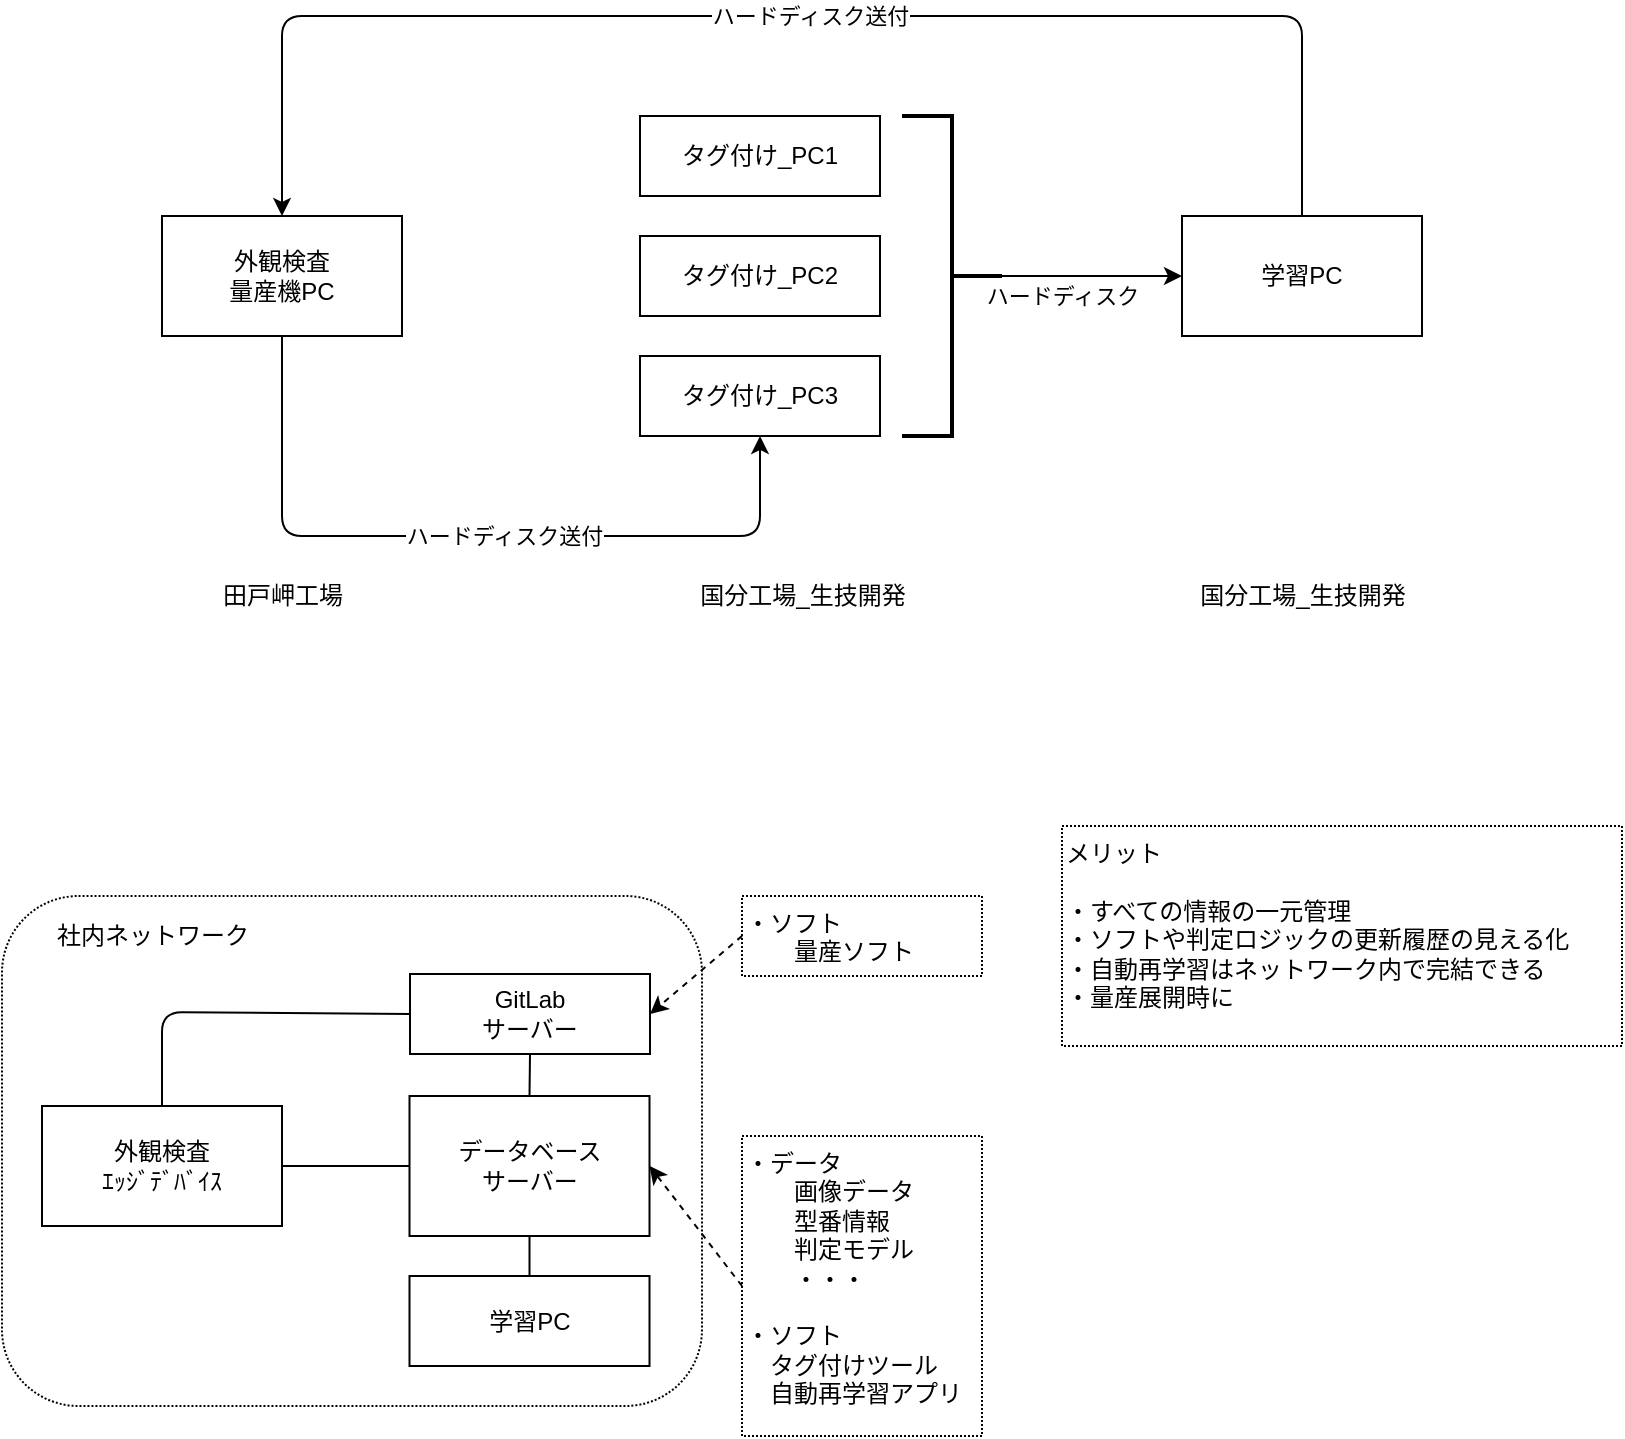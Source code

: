 <mxfile version="14.5.3" type="github">
  <diagram id="zSGuNCVuyLexyMfJzmde" name="ページ1">
    <mxGraphModel dx="1038" dy="548" grid="1" gridSize="10" guides="1" tooltips="1" connect="1" arrows="1" fold="1" page="1" pageScale="1" pageWidth="827" pageHeight="1169" math="0" shadow="0">
      <root>
        <mxCell id="0" />
        <mxCell id="1" parent="0" />
        <mxCell id="Tm7CqngPH54pWnZSqlNK-62" value="" style="rounded=1;whiteSpace=wrap;html=1;dashed=1;dashPattern=1 1;align=left;" parent="1" vertex="1">
          <mxGeometry x="40" y="500" width="350" height="255" as="geometry" />
        </mxCell>
        <mxCell id="Tm7CqngPH54pWnZSqlNK-1" value="外観検査&lt;br&gt;量産機PC" style="rounded=0;whiteSpace=wrap;html=1;" parent="1" vertex="1">
          <mxGeometry x="120" y="160" width="120" height="60" as="geometry" />
        </mxCell>
        <mxCell id="Tm7CqngPH54pWnZSqlNK-3" value="タグ付け_PC1" style="rounded=0;whiteSpace=wrap;html=1;" parent="1" vertex="1">
          <mxGeometry x="359" y="110" width="120" height="40" as="geometry" />
        </mxCell>
        <mxCell id="Tm7CqngPH54pWnZSqlNK-6" value="タグ付け_PC2" style="rounded=0;whiteSpace=wrap;html=1;" parent="1" vertex="1">
          <mxGeometry x="359" y="170" width="120" height="40" as="geometry" />
        </mxCell>
        <mxCell id="Tm7CqngPH54pWnZSqlNK-7" value="タグ付け_PC3" style="rounded=0;whiteSpace=wrap;html=1;" parent="1" vertex="1">
          <mxGeometry x="359" y="230" width="120" height="40" as="geometry" />
        </mxCell>
        <mxCell id="Tm7CqngPH54pWnZSqlNK-8" value="学習PC" style="rounded=0;whiteSpace=wrap;html=1;" parent="1" vertex="1">
          <mxGeometry x="630" y="160" width="120" height="60" as="geometry" />
        </mxCell>
        <mxCell id="Tm7CqngPH54pWnZSqlNK-9" value="田戸岬工場" style="text;html=1;align=center;verticalAlign=middle;resizable=0;points=[];autosize=1;" parent="1" vertex="1">
          <mxGeometry x="140" y="340" width="80" height="20" as="geometry" />
        </mxCell>
        <mxCell id="Tm7CqngPH54pWnZSqlNK-10" value="国分工場_生技開発" style="text;html=1;align=center;verticalAlign=middle;resizable=0;points=[];autosize=1;" parent="1" vertex="1">
          <mxGeometry x="380" y="340" width="120" height="20" as="geometry" />
        </mxCell>
        <mxCell id="Tm7CqngPH54pWnZSqlNK-12" value="" style="endArrow=classic;html=1;exitX=0.5;exitY=1;exitDx=0;exitDy=0;entryX=0.5;entryY=1;entryDx=0;entryDy=0;" parent="1" source="Tm7CqngPH54pWnZSqlNK-1" target="Tm7CqngPH54pWnZSqlNK-7" edge="1">
          <mxGeometry relative="1" as="geometry">
            <mxPoint x="370" y="250" as="sourcePoint" />
            <mxPoint x="470" y="250" as="targetPoint" />
            <Array as="points">
              <mxPoint x="180" y="320" />
              <mxPoint x="419" y="320" />
            </Array>
          </mxGeometry>
        </mxCell>
        <mxCell id="Tm7CqngPH54pWnZSqlNK-13" value="ハードディスク送付" style="edgeLabel;resizable=0;html=1;align=center;verticalAlign=middle;" parent="Tm7CqngPH54pWnZSqlNK-12" connectable="0" vertex="1">
          <mxGeometry relative="1" as="geometry">
            <mxPoint x="15.83" as="offset" />
          </mxGeometry>
        </mxCell>
        <mxCell id="Tm7CqngPH54pWnZSqlNK-15" value="" style="strokeWidth=2;html=1;shape=mxgraph.flowchart.annotation_2;align=left;labelPosition=right;pointerEvents=1;direction=west;" parent="1" vertex="1">
          <mxGeometry x="490" y="110" width="50" height="160" as="geometry" />
        </mxCell>
        <mxCell id="Tm7CqngPH54pWnZSqlNK-16" value="" style="endArrow=classic;html=1;exitX=0;exitY=0.5;exitDx=0;exitDy=0;exitPerimeter=0;entryX=0;entryY=0.5;entryDx=0;entryDy=0;" parent="1" source="Tm7CqngPH54pWnZSqlNK-15" target="Tm7CqngPH54pWnZSqlNK-8" edge="1">
          <mxGeometry width="50" height="50" relative="1" as="geometry">
            <mxPoint x="390" y="120" as="sourcePoint" />
            <mxPoint x="440" y="70" as="targetPoint" />
          </mxGeometry>
        </mxCell>
        <mxCell id="Tm7CqngPH54pWnZSqlNK-17" value="" style="endArrow=classic;html=1;exitX=0.5;exitY=0;exitDx=0;exitDy=0;entryX=0.5;entryY=0;entryDx=0;entryDy=0;" parent="1" source="Tm7CqngPH54pWnZSqlNK-8" target="Tm7CqngPH54pWnZSqlNK-1" edge="1">
          <mxGeometry width="50" height="50" relative="1" as="geometry">
            <mxPoint x="390" y="120" as="sourcePoint" />
            <mxPoint x="440" y="70" as="targetPoint" />
            <Array as="points">
              <mxPoint x="690" y="60" />
              <mxPoint x="180" y="60" />
            </Array>
          </mxGeometry>
        </mxCell>
        <mxCell id="Tm7CqngPH54pWnZSqlNK-18" value="ハードディスク送付" style="edgeLabel;html=1;align=center;verticalAlign=middle;resizable=0;points=[];" parent="Tm7CqngPH54pWnZSqlNK-17" vertex="1" connectable="0">
          <mxGeometry x="-0.026" relative="1" as="geometry">
            <mxPoint as="offset" />
          </mxGeometry>
        </mxCell>
        <mxCell id="Tm7CqngPH54pWnZSqlNK-20" value="国分工場_生技開発" style="text;html=1;align=center;verticalAlign=middle;resizable=0;points=[];autosize=1;" parent="1" vertex="1">
          <mxGeometry x="630" y="340" width="120" height="20" as="geometry" />
        </mxCell>
        <mxCell id="Tm7CqngPH54pWnZSqlNK-21" value="外観検査&lt;br&gt;ｴｯｼﾞﾃﾞﾊﾞｲｽ" style="rounded=0;whiteSpace=wrap;html=1;" parent="1" vertex="1">
          <mxGeometry x="60" y="605" width="120" height="60" as="geometry" />
        </mxCell>
        <mxCell id="Tm7CqngPH54pWnZSqlNK-22" value="データベース&lt;br&gt;サーバー" style="rounded=0;whiteSpace=wrap;html=1;" parent="1" vertex="1">
          <mxGeometry x="243.75" y="600" width="120" height="70" as="geometry" />
        </mxCell>
        <mxCell id="Tm7CqngPH54pWnZSqlNK-23" value="学習PC" style="rounded=0;whiteSpace=wrap;html=1;" parent="1" vertex="1">
          <mxGeometry x="243.75" y="690" width="120" height="45" as="geometry" />
        </mxCell>
        <mxCell id="Tm7CqngPH54pWnZSqlNK-24" value="GitLab&lt;br&gt;サーバー" style="rounded=0;whiteSpace=wrap;html=1;" parent="1" vertex="1">
          <mxGeometry x="244" y="539" width="120" height="40" as="geometry" />
        </mxCell>
        <mxCell id="Tm7CqngPH54pWnZSqlNK-25" value="ハードディスク" style="edgeLabel;html=1;align=center;verticalAlign=middle;resizable=0;points=[];" parent="1" vertex="1" connectable="0">
          <mxGeometry x="569.996" y="200.0" as="geometry" />
        </mxCell>
        <mxCell id="Tm7CqngPH54pWnZSqlNK-37" value="" style="endArrow=none;html=1;exitX=1;exitY=0.5;exitDx=0;exitDy=0;entryX=0;entryY=0.5;entryDx=0;entryDy=0;" parent="1" source="Tm7CqngPH54pWnZSqlNK-21" target="Tm7CqngPH54pWnZSqlNK-22" edge="1">
          <mxGeometry width="50" height="50" relative="1" as="geometry">
            <mxPoint x="122.75" y="635" as="sourcePoint" />
            <mxPoint x="172.75" y="585" as="targetPoint" />
          </mxGeometry>
        </mxCell>
        <mxCell id="Tm7CqngPH54pWnZSqlNK-47" value="" style="endArrow=none;html=1;entryX=0.5;entryY=1;entryDx=0;entryDy=0;" parent="1" source="Tm7CqngPH54pWnZSqlNK-23" target="Tm7CqngPH54pWnZSqlNK-22" edge="1">
          <mxGeometry width="50" height="50" relative="1" as="geometry">
            <mxPoint x="133.75" y="835" as="sourcePoint" />
            <mxPoint x="183.75" y="785" as="targetPoint" />
          </mxGeometry>
        </mxCell>
        <mxCell id="Tm7CqngPH54pWnZSqlNK-55" value="・データ&lt;br&gt;　　画像データ&lt;br&gt;　　型番情報&lt;br&gt;　　判定モデル&lt;br&gt;　　・・・&lt;br&gt;&lt;br&gt;・ソフト&lt;br&gt;　タグ付けツール&lt;br&gt;　自動再学習アプリ" style="rounded=0;whiteSpace=wrap;html=1;align=left;verticalAlign=top;dashed=1;dashPattern=1 1;" parent="1" vertex="1">
          <mxGeometry x="410" y="620" width="120" height="150" as="geometry" />
        </mxCell>
        <mxCell id="Tm7CqngPH54pWnZSqlNK-57" value="" style="endArrow=none;html=1;exitX=0;exitY=0.5;exitDx=0;exitDy=0;entryX=0.5;entryY=0;entryDx=0;entryDy=0;" parent="1" source="Tm7CqngPH54pWnZSqlNK-24" target="Tm7CqngPH54pWnZSqlNK-21" edge="1">
          <mxGeometry width="50" height="50" relative="1" as="geometry">
            <mxPoint x="384.25" y="590" as="sourcePoint" />
            <mxPoint x="434.25" y="540" as="targetPoint" />
            <Array as="points">
              <mxPoint x="120" y="558" />
            </Array>
          </mxGeometry>
        </mxCell>
        <mxCell id="Tm7CqngPH54pWnZSqlNK-60" value="" style="endArrow=classic;html=1;entryX=1;entryY=0.5;entryDx=0;entryDy=0;exitX=0;exitY=0.5;exitDx=0;exitDy=0;dashed=1;" parent="1" source="Tm7CqngPH54pWnZSqlNK-55" target="Tm7CqngPH54pWnZSqlNK-22" edge="1">
          <mxGeometry width="50" height="50" relative="1" as="geometry">
            <mxPoint x="384.25" y="580" as="sourcePoint" />
            <mxPoint x="434.25" y="530" as="targetPoint" />
          </mxGeometry>
        </mxCell>
        <mxCell id="Tm7CqngPH54pWnZSqlNK-63" value="社内ネットワーク" style="text;html=1;align=center;verticalAlign=middle;resizable=0;points=[];autosize=1;" parent="1" vertex="1">
          <mxGeometry x="60" y="510" width="110" height="20" as="geometry" />
        </mxCell>
        <mxCell id="Tm7CqngPH54pWnZSqlNK-66" style="edgeStyle=orthogonalEdgeStyle;rounded=0;orthogonalLoop=1;jettySize=auto;html=1;exitX=0.5;exitY=1;exitDx=0;exitDy=0;dashed=1;" parent="1" source="Tm7CqngPH54pWnZSqlNK-23" target="Tm7CqngPH54pWnZSqlNK-23" edge="1">
          <mxGeometry relative="1" as="geometry" />
        </mxCell>
        <mxCell id="Tm7CqngPH54pWnZSqlNK-69" value="" style="endArrow=none;html=1;entryX=0.5;entryY=1;entryDx=0;entryDy=0;exitX=0.5;exitY=0;exitDx=0;exitDy=0;" parent="1" source="Tm7CqngPH54pWnZSqlNK-22" target="Tm7CqngPH54pWnZSqlNK-24" edge="1">
          <mxGeometry width="50" height="50" relative="1" as="geometry">
            <mxPoint x="320" y="599" as="sourcePoint" />
            <mxPoint x="320" y="579" as="targetPoint" />
          </mxGeometry>
        </mxCell>
        <mxCell id="Tm7CqngPH54pWnZSqlNK-71" value="・ソフト&lt;br&gt;　　量産ソフト" style="rounded=0;whiteSpace=wrap;html=1;align=left;verticalAlign=top;dashed=1;dashPattern=1 1;" parent="1" vertex="1">
          <mxGeometry x="410" y="500" width="120" height="40" as="geometry" />
        </mxCell>
        <mxCell id="Tm7CqngPH54pWnZSqlNK-72" value="" style="endArrow=classic;html=1;entryX=1;entryY=0.5;entryDx=0;entryDy=0;exitX=0;exitY=0.5;exitDx=0;exitDy=0;dashed=1;" parent="1" source="Tm7CqngPH54pWnZSqlNK-71" target="Tm7CqngPH54pWnZSqlNK-24" edge="1">
          <mxGeometry width="50" height="50" relative="1" as="geometry">
            <mxPoint x="460" y="705" as="sourcePoint" />
            <mxPoint x="373.75" y="645" as="targetPoint" />
          </mxGeometry>
        </mxCell>
        <mxCell id="Tm7CqngPH54pWnZSqlNK-74" value="メリット&lt;br&gt;&lt;br&gt;・すべての情報の一元管理&lt;br&gt;・ソフトや判定ロジックの更新履歴の見える化&lt;br&gt;・自動再学習はネットワーク内で完結できる&lt;br&gt;・量産展開時に" style="rounded=0;whiteSpace=wrap;html=1;align=left;verticalAlign=top;dashed=1;dashPattern=1 1;" parent="1" vertex="1">
          <mxGeometry x="570" y="465" width="280" height="110" as="geometry" />
        </mxCell>
      </root>
    </mxGraphModel>
  </diagram>
</mxfile>
